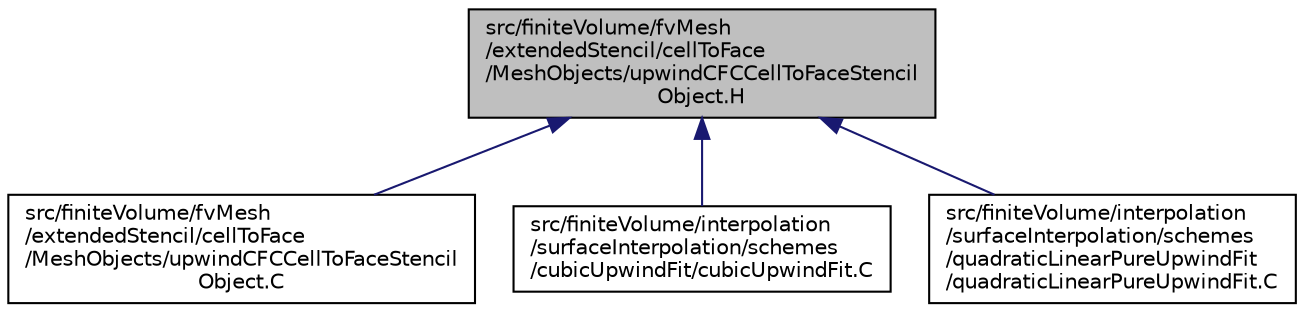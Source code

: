 digraph "src/finiteVolume/fvMesh/extendedStencil/cellToFace/MeshObjects/upwindCFCCellToFaceStencilObject.H"
{
  bgcolor="transparent";
  edge [fontname="Helvetica",fontsize="10",labelfontname="Helvetica",labelfontsize="10"];
  node [fontname="Helvetica",fontsize="10",shape=record];
  Node1 [label="src/finiteVolume/fvMesh\l/extendedStencil/cellToFace\l/MeshObjects/upwindCFCCellToFaceStencil\lObject.H",height=0.2,width=0.4,color="black", fillcolor="grey75", style="filled", fontcolor="black"];
  Node1 -> Node2 [dir="back",color="midnightblue",fontsize="10",style="solid",fontname="Helvetica"];
  Node2 [label="src/finiteVolume/fvMesh\l/extendedStencil/cellToFace\l/MeshObjects/upwindCFCCellToFaceStencil\lObject.C",height=0.2,width=0.4,color="black",URL="$a06005.html"];
  Node1 -> Node3 [dir="back",color="midnightblue",fontsize="10",style="solid",fontname="Helvetica"];
  Node3 [label="src/finiteVolume/interpolation\l/surfaceInterpolation/schemes\l/cubicUpwindFit/cubicUpwindFit.C",height=0.2,width=0.4,color="black",URL="$a06233.html"];
  Node1 -> Node4 [dir="back",color="midnightblue",fontsize="10",style="solid",fontname="Helvetica"];
  Node4 [label="src/finiteVolume/interpolation\l/surfaceInterpolation/schemes\l/quadraticLinearPureUpwindFit\l/quadraticLinearPureUpwindFit.C",height=0.2,width=0.4,color="black",URL="$a06281.html"];
}

